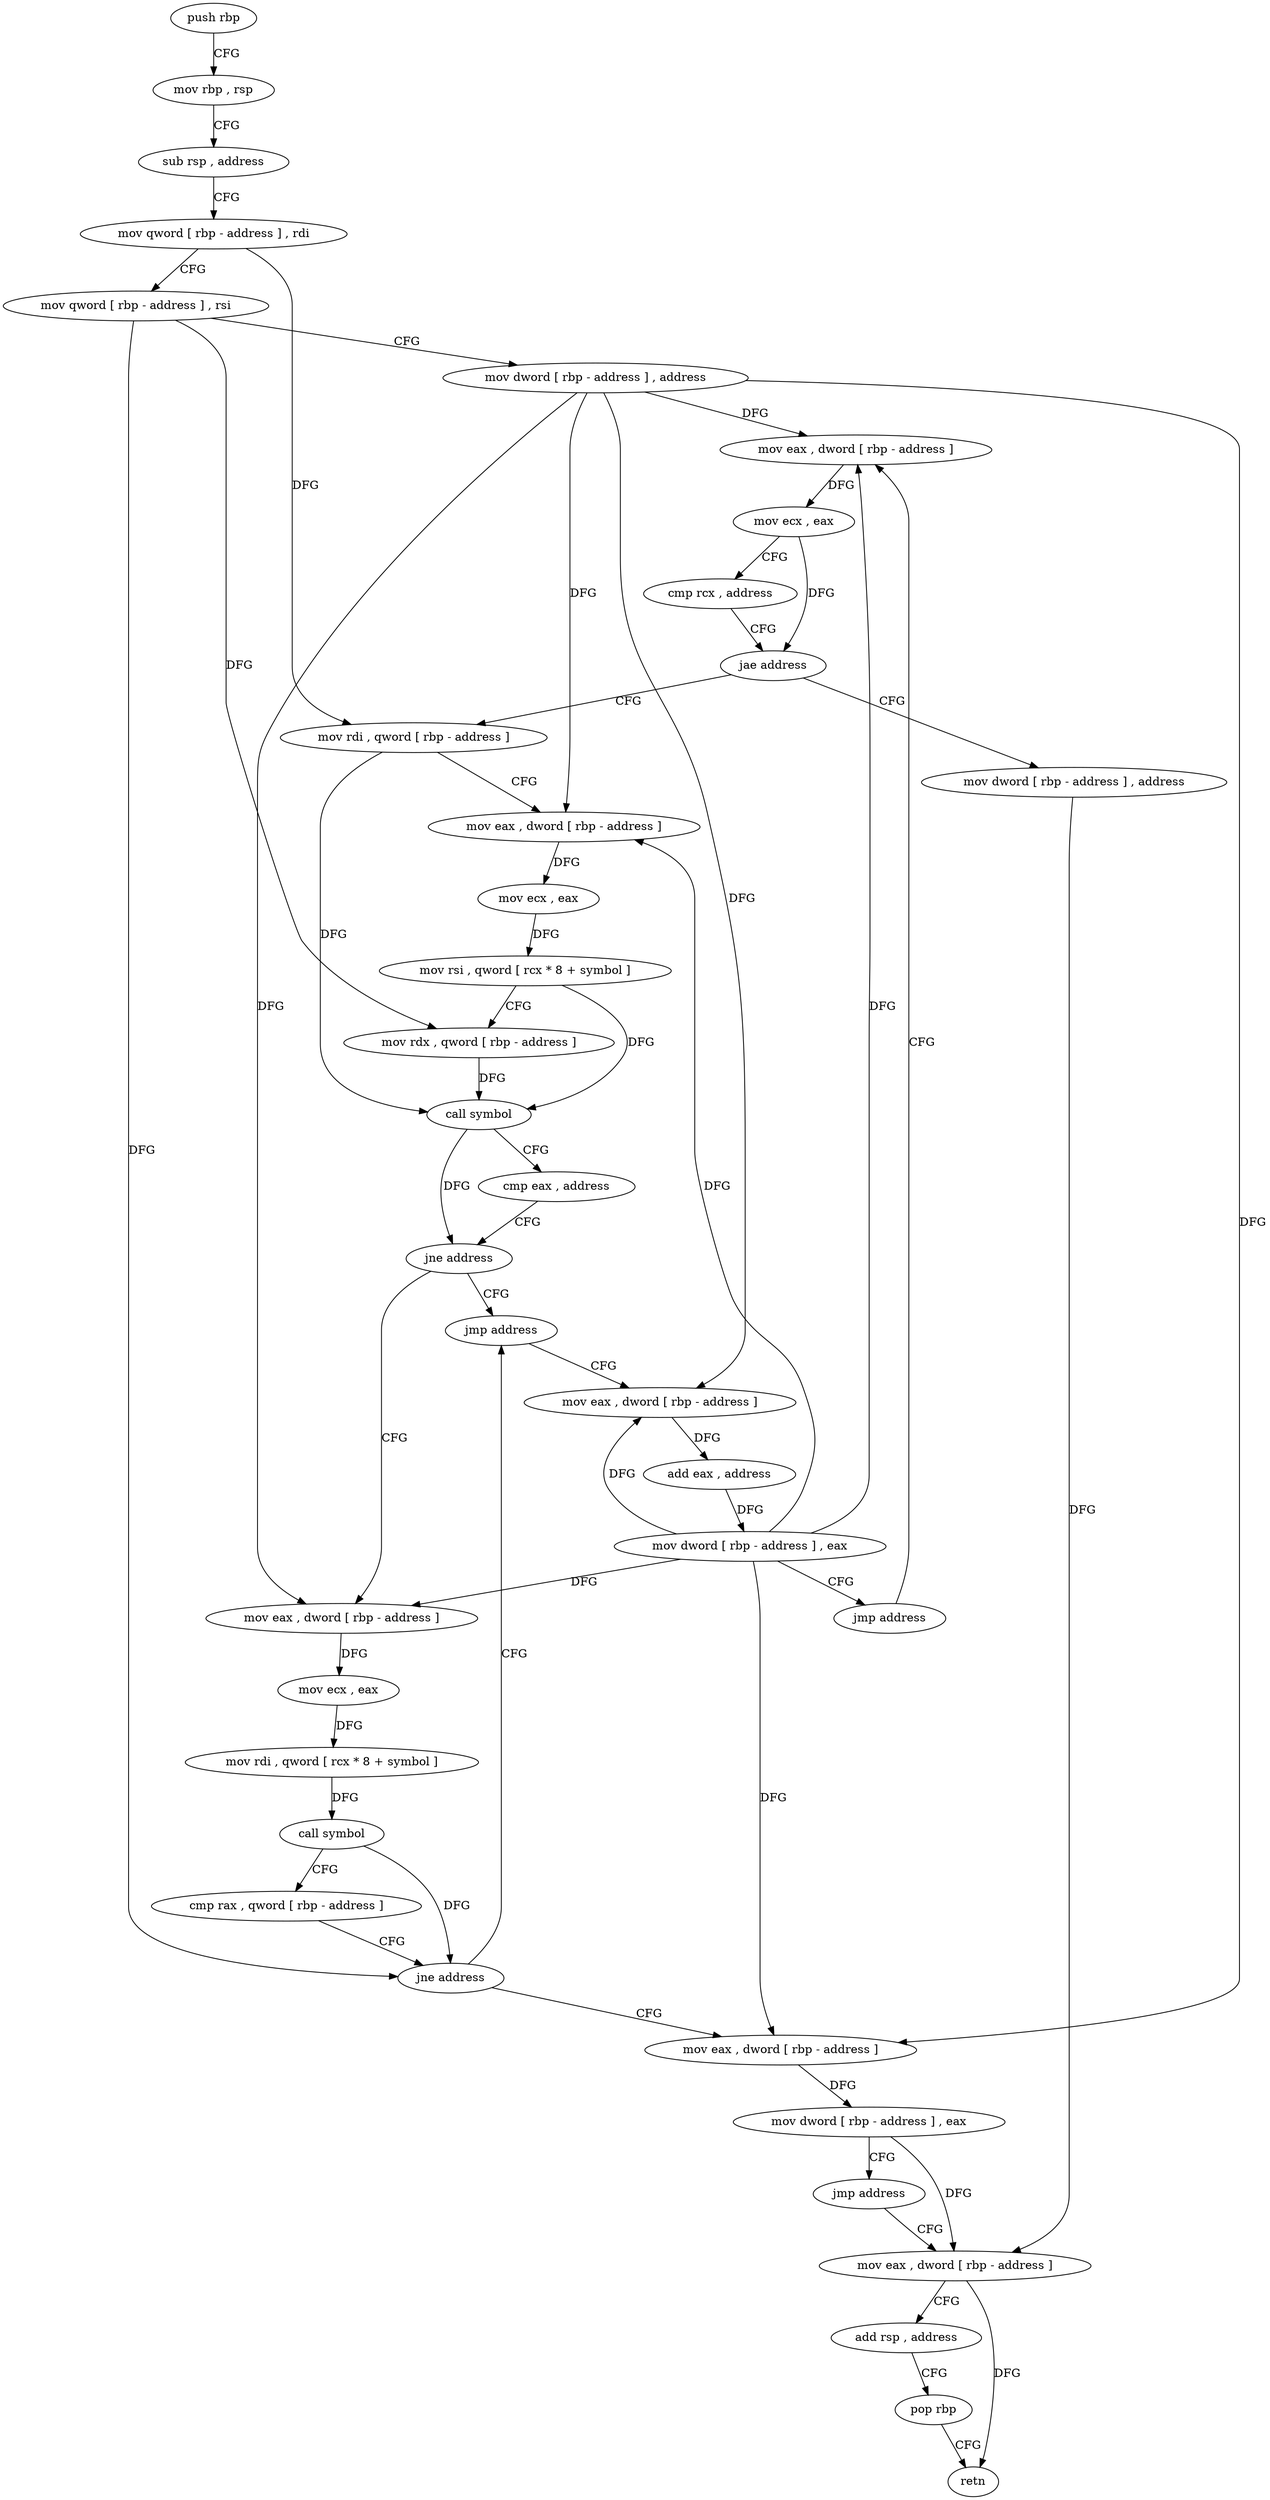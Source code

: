 digraph "func" {
"4212080" [label = "push rbp" ]
"4212081" [label = "mov rbp , rsp" ]
"4212084" [label = "sub rsp , address" ]
"4212088" [label = "mov qword [ rbp - address ] , rdi" ]
"4212092" [label = "mov qword [ rbp - address ] , rsi" ]
"4212096" [label = "mov dword [ rbp - address ] , address" ]
"4212103" [label = "mov eax , dword [ rbp - address ]" ]
"4212211" [label = "mov dword [ rbp - address ] , address" ]
"4212218" [label = "mov eax , dword [ rbp - address ]" ]
"4212118" [label = "mov rdi , qword [ rbp - address ]" ]
"4212122" [label = "mov eax , dword [ rbp - address ]" ]
"4212125" [label = "mov ecx , eax" ]
"4212127" [label = "mov rsi , qword [ rcx * 8 + symbol ]" ]
"4212135" [label = "mov rdx , qword [ rbp - address ]" ]
"4212139" [label = "call symbol" ]
"4212144" [label = "cmp eax , address" ]
"4212147" [label = "jne address" ]
"4212192" [label = "jmp address" ]
"4212153" [label = "mov eax , dword [ rbp - address ]" ]
"4212197" [label = "mov eax , dword [ rbp - address ]" ]
"4212156" [label = "mov ecx , eax" ]
"4212158" [label = "mov rdi , qword [ rcx * 8 + symbol ]" ]
"4212166" [label = "call symbol" ]
"4212171" [label = "cmp rax , qword [ rbp - address ]" ]
"4212175" [label = "jne address" ]
"4212181" [label = "mov eax , dword [ rbp - address ]" ]
"4212200" [label = "add eax , address" ]
"4212203" [label = "mov dword [ rbp - address ] , eax" ]
"4212206" [label = "jmp address" ]
"4212184" [label = "mov dword [ rbp - address ] , eax" ]
"4212187" [label = "jmp address" ]
"4212106" [label = "mov ecx , eax" ]
"4212108" [label = "cmp rcx , address" ]
"4212112" [label = "jae address" ]
"4212221" [label = "add rsp , address" ]
"4212225" [label = "pop rbp" ]
"4212226" [label = "retn" ]
"4212080" -> "4212081" [ label = "CFG" ]
"4212081" -> "4212084" [ label = "CFG" ]
"4212084" -> "4212088" [ label = "CFG" ]
"4212088" -> "4212092" [ label = "CFG" ]
"4212088" -> "4212118" [ label = "DFG" ]
"4212092" -> "4212096" [ label = "CFG" ]
"4212092" -> "4212135" [ label = "DFG" ]
"4212092" -> "4212175" [ label = "DFG" ]
"4212096" -> "4212103" [ label = "DFG" ]
"4212096" -> "4212122" [ label = "DFG" ]
"4212096" -> "4212153" [ label = "DFG" ]
"4212096" -> "4212197" [ label = "DFG" ]
"4212096" -> "4212181" [ label = "DFG" ]
"4212103" -> "4212106" [ label = "DFG" ]
"4212211" -> "4212218" [ label = "DFG" ]
"4212218" -> "4212221" [ label = "CFG" ]
"4212218" -> "4212226" [ label = "DFG" ]
"4212118" -> "4212122" [ label = "CFG" ]
"4212118" -> "4212139" [ label = "DFG" ]
"4212122" -> "4212125" [ label = "DFG" ]
"4212125" -> "4212127" [ label = "DFG" ]
"4212127" -> "4212135" [ label = "CFG" ]
"4212127" -> "4212139" [ label = "DFG" ]
"4212135" -> "4212139" [ label = "DFG" ]
"4212139" -> "4212144" [ label = "CFG" ]
"4212139" -> "4212147" [ label = "DFG" ]
"4212144" -> "4212147" [ label = "CFG" ]
"4212147" -> "4212192" [ label = "CFG" ]
"4212147" -> "4212153" [ label = "CFG" ]
"4212192" -> "4212197" [ label = "CFG" ]
"4212153" -> "4212156" [ label = "DFG" ]
"4212197" -> "4212200" [ label = "DFG" ]
"4212156" -> "4212158" [ label = "DFG" ]
"4212158" -> "4212166" [ label = "DFG" ]
"4212166" -> "4212171" [ label = "CFG" ]
"4212166" -> "4212175" [ label = "DFG" ]
"4212171" -> "4212175" [ label = "CFG" ]
"4212175" -> "4212192" [ label = "CFG" ]
"4212175" -> "4212181" [ label = "CFG" ]
"4212181" -> "4212184" [ label = "DFG" ]
"4212200" -> "4212203" [ label = "DFG" ]
"4212203" -> "4212206" [ label = "CFG" ]
"4212203" -> "4212103" [ label = "DFG" ]
"4212203" -> "4212122" [ label = "DFG" ]
"4212203" -> "4212153" [ label = "DFG" ]
"4212203" -> "4212197" [ label = "DFG" ]
"4212203" -> "4212181" [ label = "DFG" ]
"4212206" -> "4212103" [ label = "CFG" ]
"4212184" -> "4212187" [ label = "CFG" ]
"4212184" -> "4212218" [ label = "DFG" ]
"4212187" -> "4212218" [ label = "CFG" ]
"4212106" -> "4212108" [ label = "CFG" ]
"4212106" -> "4212112" [ label = "DFG" ]
"4212108" -> "4212112" [ label = "CFG" ]
"4212112" -> "4212211" [ label = "CFG" ]
"4212112" -> "4212118" [ label = "CFG" ]
"4212221" -> "4212225" [ label = "CFG" ]
"4212225" -> "4212226" [ label = "CFG" ]
}
